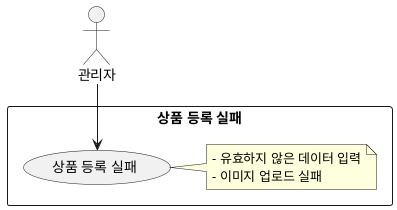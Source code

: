 @startuml
actor "관리자" as Admin

rectangle "상품 등록 실패" {
  usecase "상품 등록 실패" as UC2_1_failure
  note right
  - 유효하지 않은 데이터 입력
  - 이미지 업로드 실패
  end note
}

Admin --> UC2_1_failure
@enduml
